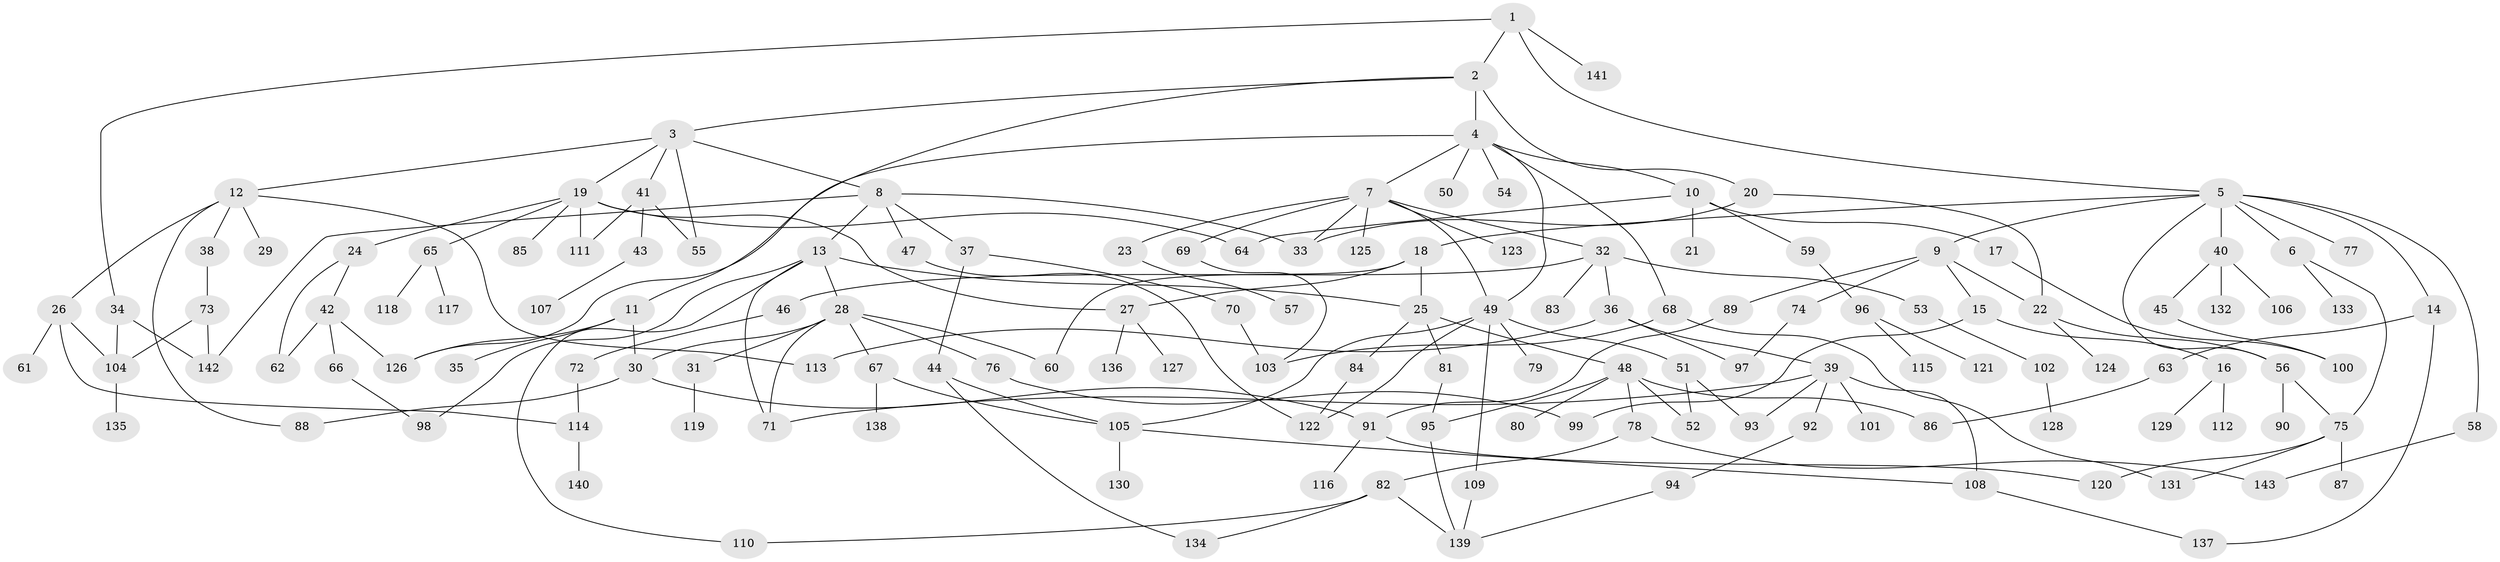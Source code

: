 // Generated by graph-tools (version 1.1) at 2025/10/02/27/25 16:10:51]
// undirected, 143 vertices, 192 edges
graph export_dot {
graph [start="1"]
  node [color=gray90,style=filled];
  1;
  2;
  3;
  4;
  5;
  6;
  7;
  8;
  9;
  10;
  11;
  12;
  13;
  14;
  15;
  16;
  17;
  18;
  19;
  20;
  21;
  22;
  23;
  24;
  25;
  26;
  27;
  28;
  29;
  30;
  31;
  32;
  33;
  34;
  35;
  36;
  37;
  38;
  39;
  40;
  41;
  42;
  43;
  44;
  45;
  46;
  47;
  48;
  49;
  50;
  51;
  52;
  53;
  54;
  55;
  56;
  57;
  58;
  59;
  60;
  61;
  62;
  63;
  64;
  65;
  66;
  67;
  68;
  69;
  70;
  71;
  72;
  73;
  74;
  75;
  76;
  77;
  78;
  79;
  80;
  81;
  82;
  83;
  84;
  85;
  86;
  87;
  88;
  89;
  90;
  91;
  92;
  93;
  94;
  95;
  96;
  97;
  98;
  99;
  100;
  101;
  102;
  103;
  104;
  105;
  106;
  107;
  108;
  109;
  110;
  111;
  112;
  113;
  114;
  115;
  116;
  117;
  118;
  119;
  120;
  121;
  122;
  123;
  124;
  125;
  126;
  127;
  128;
  129;
  130;
  131;
  132;
  133;
  134;
  135;
  136;
  137;
  138;
  139;
  140;
  141;
  142;
  143;
  1 -- 2;
  1 -- 5;
  1 -- 34;
  1 -- 141;
  2 -- 3;
  2 -- 4;
  2 -- 11;
  2 -- 20;
  3 -- 8;
  3 -- 12;
  3 -- 19;
  3 -- 41;
  3 -- 55;
  4 -- 7;
  4 -- 10;
  4 -- 50;
  4 -- 54;
  4 -- 68;
  4 -- 126;
  4 -- 49;
  5 -- 6;
  5 -- 9;
  5 -- 14;
  5 -- 18;
  5 -- 40;
  5 -- 56;
  5 -- 58;
  5 -- 77;
  6 -- 75;
  6 -- 133;
  7 -- 23;
  7 -- 32;
  7 -- 33;
  7 -- 49;
  7 -- 69;
  7 -- 123;
  7 -- 125;
  8 -- 13;
  8 -- 37;
  8 -- 47;
  8 -- 33;
  8 -- 142;
  9 -- 15;
  9 -- 22;
  9 -- 74;
  9 -- 89;
  10 -- 17;
  10 -- 21;
  10 -- 59;
  10 -- 64;
  11 -- 35;
  11 -- 126;
  11 -- 30;
  12 -- 26;
  12 -- 29;
  12 -- 38;
  12 -- 88;
  12 -- 113;
  13 -- 25;
  13 -- 28;
  13 -- 71;
  13 -- 98;
  13 -- 110;
  14 -- 63;
  14 -- 137;
  15 -- 16;
  15 -- 99;
  16 -- 112;
  16 -- 129;
  17 -- 100;
  18 -- 60;
  18 -- 25;
  18 -- 27;
  19 -- 24;
  19 -- 27;
  19 -- 64;
  19 -- 65;
  19 -- 85;
  19 -- 111;
  20 -- 33;
  20 -- 22;
  22 -- 124;
  22 -- 56;
  23 -- 57;
  24 -- 42;
  24 -- 62;
  25 -- 48;
  25 -- 81;
  25 -- 84;
  26 -- 61;
  26 -- 104;
  26 -- 114;
  27 -- 127;
  27 -- 136;
  28 -- 30;
  28 -- 31;
  28 -- 67;
  28 -- 76;
  28 -- 60;
  28 -- 71;
  30 -- 91;
  30 -- 88;
  31 -- 119;
  32 -- 36;
  32 -- 46;
  32 -- 53;
  32 -- 83;
  34 -- 142;
  34 -- 104;
  36 -- 39;
  36 -- 113;
  36 -- 97;
  37 -- 44;
  37 -- 70;
  38 -- 73;
  39 -- 92;
  39 -- 93;
  39 -- 101;
  39 -- 108;
  39 -- 71;
  40 -- 45;
  40 -- 106;
  40 -- 132;
  41 -- 43;
  41 -- 55;
  41 -- 111;
  42 -- 62;
  42 -- 66;
  42 -- 126;
  43 -- 107;
  44 -- 134;
  44 -- 105;
  45 -- 100;
  46 -- 72;
  47 -- 122;
  48 -- 78;
  48 -- 80;
  48 -- 86;
  48 -- 95;
  48 -- 52;
  49 -- 51;
  49 -- 79;
  49 -- 105;
  49 -- 109;
  49 -- 122;
  51 -- 52;
  51 -- 93;
  53 -- 102;
  56 -- 90;
  56 -- 75;
  58 -- 143;
  59 -- 96;
  63 -- 86;
  65 -- 117;
  65 -- 118;
  66 -- 98;
  67 -- 138;
  67 -- 105;
  68 -- 103;
  68 -- 131;
  69 -- 103;
  70 -- 103;
  72 -- 114;
  73 -- 142;
  73 -- 104;
  74 -- 97;
  75 -- 87;
  75 -- 131;
  75 -- 120;
  76 -- 99;
  78 -- 82;
  78 -- 143;
  81 -- 95;
  82 -- 139;
  82 -- 110;
  82 -- 134;
  84 -- 122;
  89 -- 91;
  91 -- 116;
  91 -- 120;
  92 -- 94;
  94 -- 139;
  95 -- 139;
  96 -- 115;
  96 -- 121;
  102 -- 128;
  104 -- 135;
  105 -- 130;
  105 -- 108;
  108 -- 137;
  109 -- 139;
  114 -- 140;
}
